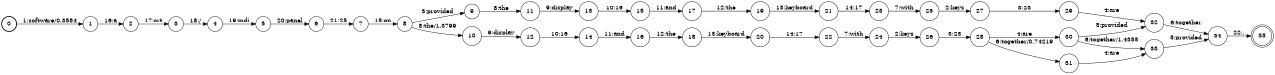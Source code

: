 digraph FST {
rankdir = LR;
size = "8.5,11";
label = "";
center = 1;
orientation = Portrait;
ranksep = "0.4";
nodesep = "0.25";
0 [label = "0", shape = circle, style = bold, fontsize = 14]
	0 -> 1 [label = "1:software/0.3584", fontsize = 14];
1 [label = "1", shape = circle, style = solid, fontsize = 14]
	1 -> 2 [label = "16:a", fontsize = 14];
2 [label = "2", shape = circle, style = solid, fontsize = 14]
	2 -> 3 [label = "17:crt", fontsize = 14];
3 [label = "3", shape = circle, style = solid, fontsize = 14]
	3 -> 4 [label = "18:/", fontsize = 14];
4 [label = "4", shape = circle, style = solid, fontsize = 14]
	4 -> 5 [label = "19:mdi", fontsize = 14];
5 [label = "5", shape = circle, style = solid, fontsize = 14]
	5 -> 6 [label = "20:panel", fontsize = 14];
6 [label = "6", shape = circle, style = solid, fontsize = 14]
	6 -> 7 [label = "21:25", fontsize = 14];
7 [label = "7", shape = circle, style = solid, fontsize = 14]
	7 -> 8 [label = "15:on", fontsize = 14];
8 [label = "8", shape = circle, style = solid, fontsize = 14]
	8 -> 9 [label = "5:provided", fontsize = 14];
	8 -> 10 [label = "8:the/1.3799", fontsize = 14];
9 [label = "9", shape = circle, style = solid, fontsize = 14]
	9 -> 11 [label = "8:the", fontsize = 14];
10 [label = "10", shape = circle, style = solid, fontsize = 14]
	10 -> 12 [label = "9:display", fontsize = 14];
11 [label = "11", shape = circle, style = solid, fontsize = 14]
	11 -> 13 [label = "9:display", fontsize = 14];
12 [label = "12", shape = circle, style = solid, fontsize = 14]
	12 -> 14 [label = "10:16", fontsize = 14];
13 [label = "13", shape = circle, style = solid, fontsize = 14]
	13 -> 15 [label = "10:16", fontsize = 14];
14 [label = "14", shape = circle, style = solid, fontsize = 14]
	14 -> 16 [label = "11:and", fontsize = 14];
15 [label = "15", shape = circle, style = solid, fontsize = 14]
	15 -> 17 [label = "11:and", fontsize = 14];
16 [label = "16", shape = circle, style = solid, fontsize = 14]
	16 -> 18 [label = "12:the", fontsize = 14];
17 [label = "17", shape = circle, style = solid, fontsize = 14]
	17 -> 19 [label = "12:the", fontsize = 14];
18 [label = "18", shape = circle, style = solid, fontsize = 14]
	18 -> 20 [label = "13:keyboard", fontsize = 14];
19 [label = "19", shape = circle, style = solid, fontsize = 14]
	19 -> 21 [label = "13:keyboard", fontsize = 14];
20 [label = "20", shape = circle, style = solid, fontsize = 14]
	20 -> 22 [label = "14:17", fontsize = 14];
21 [label = "21", shape = circle, style = solid, fontsize = 14]
	21 -> 23 [label = "14:17", fontsize = 14];
22 [label = "22", shape = circle, style = solid, fontsize = 14]
	22 -> 24 [label = "7:with", fontsize = 14];
23 [label = "23", shape = circle, style = solid, fontsize = 14]
	23 -> 25 [label = "7:with", fontsize = 14];
24 [label = "24", shape = circle, style = solid, fontsize = 14]
	24 -> 26 [label = "2:keys", fontsize = 14];
25 [label = "25", shape = circle, style = solid, fontsize = 14]
	25 -> 27 [label = "2:keys", fontsize = 14];
26 [label = "26", shape = circle, style = solid, fontsize = 14]
	26 -> 28 [label = "3:23", fontsize = 14];
27 [label = "27", shape = circle, style = solid, fontsize = 14]
	27 -> 29 [label = "3:23", fontsize = 14];
28 [label = "28", shape = circle, style = solid, fontsize = 14]
	28 -> 30 [label = "4:are", fontsize = 14];
	28 -> 31 [label = "6:together/0.74219", fontsize = 14];
29 [label = "29", shape = circle, style = solid, fontsize = 14]
	29 -> 32 [label = "4:are", fontsize = 14];
30 [label = "30", shape = circle, style = solid, fontsize = 14]
	30 -> 32 [label = "5:provided", fontsize = 14];
	30 -> 33 [label = "6:together/1.4355", fontsize = 14];
31 [label = "31", shape = circle, style = solid, fontsize = 14]
	31 -> 33 [label = "4:are", fontsize = 14];
32 [label = "32", shape = circle, style = solid, fontsize = 14]
	32 -> 34 [label = "6:together", fontsize = 14];
33 [label = "33", shape = circle, style = solid, fontsize = 14]
	33 -> 34 [label = "5:provided", fontsize = 14];
34 [label = "34", shape = circle, style = solid, fontsize = 14]
	34 -> 35 [label = "22:.", fontsize = 14];
35 [label = "35", shape = doublecircle, style = solid, fontsize = 14]
}
